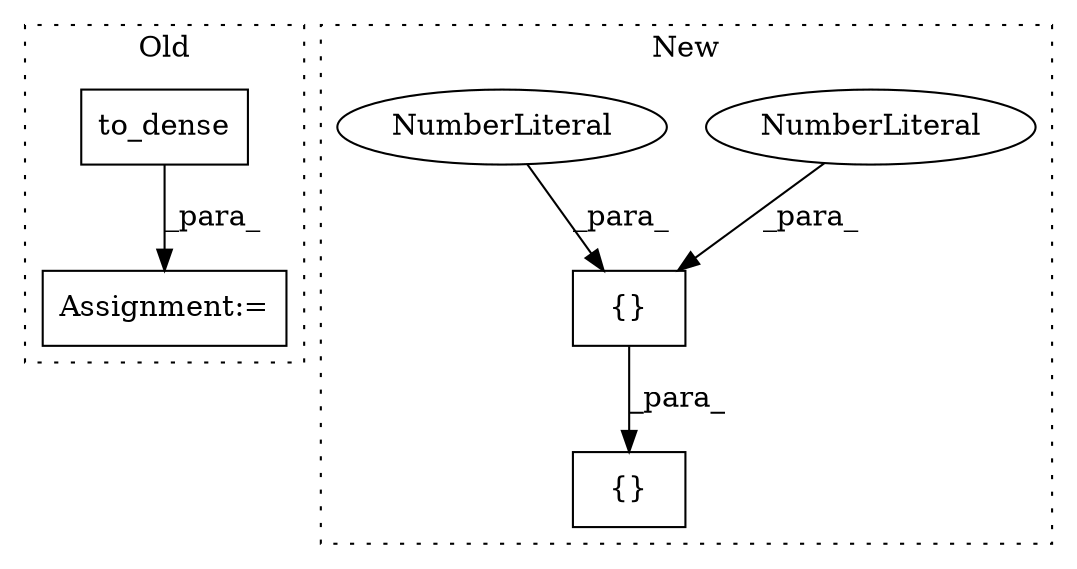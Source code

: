 digraph G {
subgraph cluster0 {
1 [label="to_dense" a="32" s="805" l="10" shape="box"];
6 [label="Assignment:=" a="7" s="800" l="1" shape="box"];
label = "Old";
style="dotted";
}
subgraph cluster1 {
2 [label="{}" a="4" s="933,937" l="1,1" shape="box"];
3 [label="NumberLiteral" a="34" s="934" l="1" shape="ellipse"];
4 [label="NumberLiteral" a="34" s="936" l="1" shape="ellipse"];
5 [label="{}" a="4" s="914,938" l="1,1" shape="box"];
label = "New";
style="dotted";
}
1 -> 6 [label="_para_"];
2 -> 5 [label="_para_"];
3 -> 2 [label="_para_"];
4 -> 2 [label="_para_"];
}